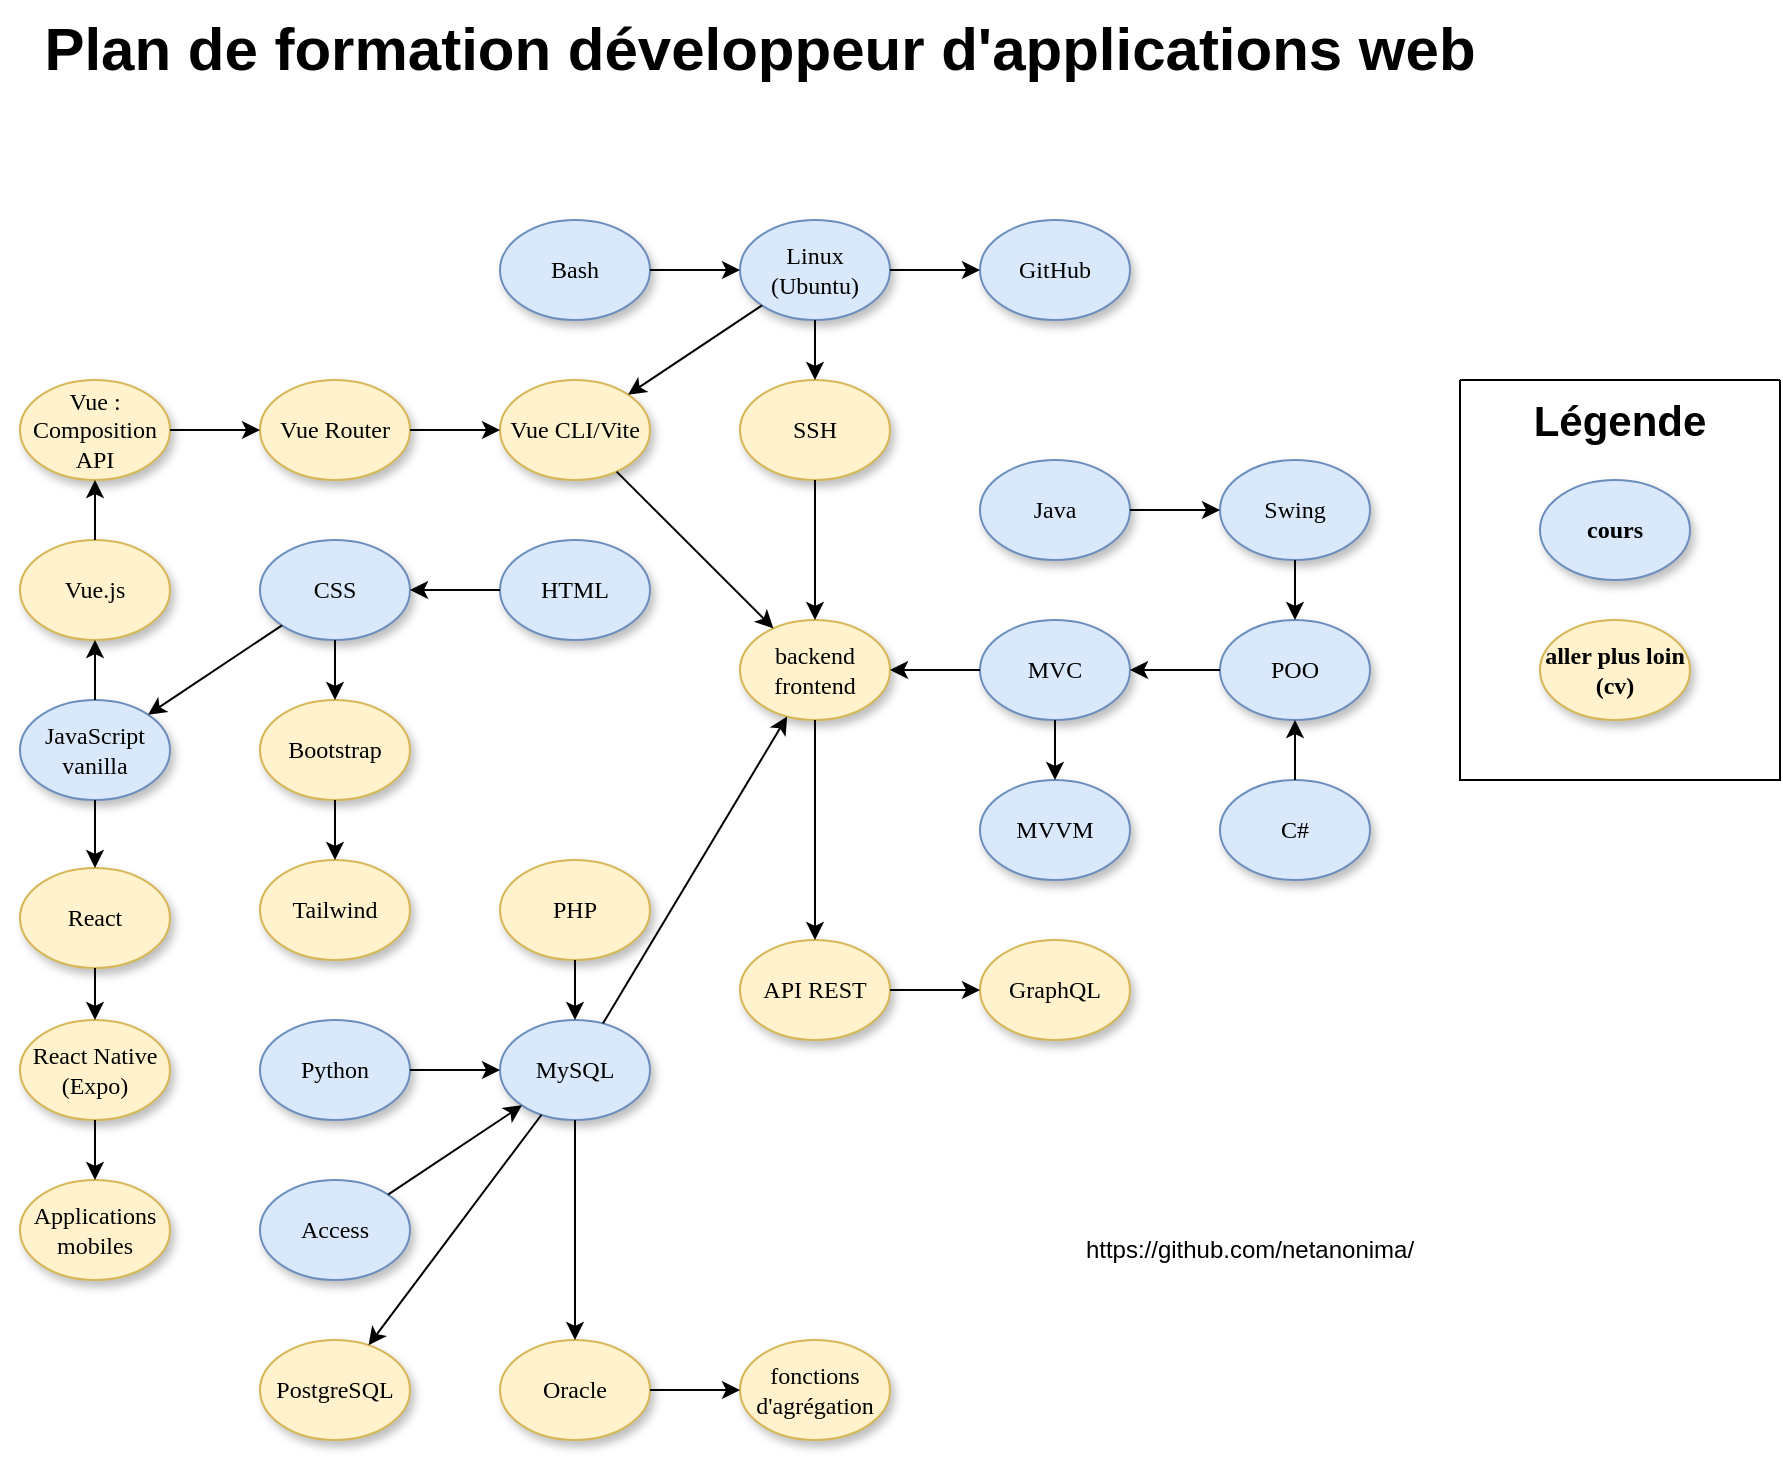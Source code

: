 <mxfile version="15.2.7" type="device"><diagram name="Page-1" id="42789a77-a242-8287-6e28-9cd8cfd52e62"><mxGraphModel dx="1673" dy="968" grid="1" gridSize="10" guides="1" tooltips="1" connect="1" arrows="1" fold="1" page="1" pageScale="1" pageWidth="1169" pageHeight="827" background="none" math="0" shadow="0"><root><mxCell id="0"/><mxCell id="1" parent="0"/><mxCell id="1ea317790d2ca983-9" value="CSS" style="ellipse;whiteSpace=wrap;html=1;rounded=0;shadow=1;comic=0;labelBackgroundColor=none;strokeWidth=1;fontFamily=Verdana;fontSize=12;align=center;fillColor=#dae8fc;strokeColor=#6c8ebf;" parent="1" vertex="1"><mxGeometry x="170" y="280" width="75" height="50" as="geometry"/></mxCell><mxCell id="pplN97XY6xIhq1eHPkLK-1" value="Bootstrap" style="ellipse;whiteSpace=wrap;html=1;rounded=0;shadow=1;comic=0;labelBackgroundColor=none;strokeWidth=1;fontFamily=Verdana;fontSize=12;align=center;fillColor=#fff2cc;strokeColor=#d6b656;" parent="1" vertex="1"><mxGeometry x="170" y="360" width="75" height="50" as="geometry"/></mxCell><mxCell id="pplN97XY6xIhq1eHPkLK-2" value="JavaScript&lt;br&gt;vanilla" style="ellipse;whiteSpace=wrap;html=1;rounded=0;shadow=1;comic=0;labelBackgroundColor=none;strokeWidth=1;fontFamily=Verdana;fontSize=12;align=center;fillColor=#dae8fc;strokeColor=#6c8ebf;" parent="1" vertex="1"><mxGeometry x="50" y="360" width="75" height="50" as="geometry"/></mxCell><mxCell id="pplN97XY6xIhq1eHPkLK-3" value="MVC" style="ellipse;whiteSpace=wrap;html=1;rounded=0;shadow=1;comic=0;labelBackgroundColor=none;strokeWidth=1;fontFamily=Verdana;fontSize=12;align=center;fillColor=#dae8fc;strokeColor=#6c8ebf;" parent="1" vertex="1"><mxGeometry x="530" y="320" width="75" height="50" as="geometry"/></mxCell><mxCell id="pplN97XY6xIhq1eHPkLK-4" value="Java" style="ellipse;whiteSpace=wrap;html=1;rounded=0;shadow=1;comic=0;labelBackgroundColor=none;strokeWidth=1;fontFamily=Verdana;fontSize=12;align=center;fillColor=#dae8fc;strokeColor=#6c8ebf;" parent="1" vertex="1"><mxGeometry x="530" y="240" width="75" height="50" as="geometry"/></mxCell><mxCell id="pplN97XY6xIhq1eHPkLK-5" value="Swing" style="ellipse;whiteSpace=wrap;html=1;rounded=0;shadow=1;comic=0;labelBackgroundColor=none;strokeWidth=1;fontFamily=Verdana;fontSize=12;align=center;fillColor=#dae8fc;strokeColor=#6c8ebf;" parent="1" vertex="1"><mxGeometry x="650" y="240" width="75" height="50" as="geometry"/></mxCell><mxCell id="pplN97XY6xIhq1eHPkLK-6" value="POO" style="ellipse;whiteSpace=wrap;html=1;rounded=0;shadow=1;comic=0;labelBackgroundColor=none;strokeWidth=1;fontFamily=Verdana;fontSize=12;align=center;fillColor=#dae8fc;strokeColor=#6c8ebf;" parent="1" vertex="1"><mxGeometry x="650" y="320" width="75" height="50" as="geometry"/></mxCell><mxCell id="pplN97XY6xIhq1eHPkLK-11" value="" style="endArrow=classic;html=1;rounded=0;" parent="1" source="pplN97XY6xIhq1eHPkLK-6" target="pplN97XY6xIhq1eHPkLK-3" edge="1"><mxGeometry width="50" height="50" relative="1" as="geometry"><mxPoint x="540" y="540" as="sourcePoint"/><mxPoint x="590" y="490" as="targetPoint"/></mxGeometry></mxCell><mxCell id="pplN97XY6xIhq1eHPkLK-12" value="Vue.js" style="ellipse;whiteSpace=wrap;html=1;rounded=0;shadow=1;comic=0;labelBackgroundColor=none;strokeWidth=1;fontFamily=Verdana;fontSize=12;align=center;fillColor=#fff2cc;strokeColor=#d6b656;" parent="1" vertex="1"><mxGeometry x="50" y="280" width="75" height="50" as="geometry"/></mxCell><mxCell id="pplN97XY6xIhq1eHPkLK-13" value="Vue : Composition API" style="ellipse;whiteSpace=wrap;html=1;rounded=0;shadow=1;comic=0;labelBackgroundColor=none;strokeWidth=1;fontFamily=Verdana;fontSize=12;align=center;fillColor=#fff2cc;strokeColor=#d6b656;" parent="1" vertex="1"><mxGeometry x="50" y="200" width="75" height="50" as="geometry"/></mxCell><mxCell id="pplN97XY6xIhq1eHPkLK-16" value="Vue Router" style="ellipse;whiteSpace=wrap;html=1;rounded=0;shadow=1;comic=0;labelBackgroundColor=none;strokeWidth=1;fontFamily=Verdana;fontSize=12;align=center;fillColor=#fff2cc;strokeColor=#d6b656;" parent="1" vertex="1"><mxGeometry x="170" y="200" width="75" height="50" as="geometry"/></mxCell><mxCell id="pplN97XY6xIhq1eHPkLK-18" value="Vue CLI/Vite" style="ellipse;whiteSpace=wrap;html=1;rounded=0;shadow=1;comic=0;labelBackgroundColor=none;strokeWidth=1;fontFamily=Verdana;fontSize=12;align=center;fillColor=#fff2cc;strokeColor=#d6b656;" parent="1" vertex="1"><mxGeometry x="290" y="200" width="75" height="50" as="geometry"/></mxCell><mxCell id="pplN97XY6xIhq1eHPkLK-20" value="Bash" style="ellipse;whiteSpace=wrap;html=1;rounded=0;shadow=1;comic=0;labelBackgroundColor=none;strokeWidth=1;fontFamily=Verdana;fontSize=12;align=center;fillColor=#dae8fc;strokeColor=#6c8ebf;" parent="1" vertex="1"><mxGeometry x="290" y="120" width="75" height="50" as="geometry"/></mxCell><mxCell id="pplN97XY6xIhq1eHPkLK-21" value="Linux (Ubuntu)" style="ellipse;whiteSpace=wrap;html=1;rounded=0;shadow=1;comic=0;labelBackgroundColor=none;strokeWidth=1;fontFamily=Verdana;fontSize=12;align=center;fillColor=#dae8fc;strokeColor=#6c8ebf;" parent="1" vertex="1"><mxGeometry x="410" y="120" width="75" height="50" as="geometry"/></mxCell><mxCell id="pplN97XY6xIhq1eHPkLK-22" value="" style="endArrow=classic;html=1;rounded=0;" parent="1" source="pplN97XY6xIhq1eHPkLK-20" target="pplN97XY6xIhq1eHPkLK-21" edge="1"><mxGeometry width="50" height="50" relative="1" as="geometry"><mxPoint x="300" y="360" as="sourcePoint"/><mxPoint x="350" y="310" as="targetPoint"/></mxGeometry></mxCell><mxCell id="pplN97XY6xIhq1eHPkLK-25" value="" style="endArrow=classic;html=1;rounded=0;" parent="1" source="pplN97XY6xIhq1eHPkLK-2" target="pplN97XY6xIhq1eHPkLK-12" edge="1"><mxGeometry width="50" height="50" relative="1" as="geometry"><mxPoint x="40" y="540" as="sourcePoint"/><mxPoint x="90" y="490" as="targetPoint"/></mxGeometry></mxCell><mxCell id="pplN97XY6xIhq1eHPkLK-26" value="" style="endArrow=classic;html=1;rounded=0;" parent="1" source="pplN97XY6xIhq1eHPkLK-12" target="pplN97XY6xIhq1eHPkLK-13" edge="1"><mxGeometry width="50" height="50" relative="1" as="geometry"><mxPoint x="110" y="530" as="sourcePoint"/><mxPoint x="160" y="480" as="targetPoint"/></mxGeometry></mxCell><mxCell id="pplN97XY6xIhq1eHPkLK-27" value="" style="endArrow=classic;html=1;rounded=0;" parent="1" source="pplN97XY6xIhq1eHPkLK-13" target="pplN97XY6xIhq1eHPkLK-16" edge="1"><mxGeometry width="50" height="50" relative="1" as="geometry"><mxPoint x="90" y="520" as="sourcePoint"/><mxPoint x="140" y="470" as="targetPoint"/></mxGeometry></mxCell><mxCell id="pplN97XY6xIhq1eHPkLK-28" value="" style="endArrow=classic;html=1;rounded=0;" parent="1" source="pplN97XY6xIhq1eHPkLK-16" target="pplN97XY6xIhq1eHPkLK-18" edge="1"><mxGeometry width="50" height="50" relative="1" as="geometry"><mxPoint x="170" y="550" as="sourcePoint"/><mxPoint x="220" y="500" as="targetPoint"/></mxGeometry></mxCell><mxCell id="pplN97XY6xIhq1eHPkLK-29" value="" style="endArrow=classic;html=1;rounded=0;" parent="1" source="pplN97XY6xIhq1eHPkLK-21" target="pplN97XY6xIhq1eHPkLK-18" edge="1"><mxGeometry width="50" height="50" relative="1" as="geometry"><mxPoint x="430" y="340" as="sourcePoint"/><mxPoint x="480" y="290" as="targetPoint"/></mxGeometry></mxCell><mxCell id="pplN97XY6xIhq1eHPkLK-30" value="GitHub" style="ellipse;whiteSpace=wrap;html=1;rounded=0;shadow=1;comic=0;labelBackgroundColor=none;strokeWidth=1;fontFamily=Verdana;fontSize=12;align=center;fillColor=#dae8fc;strokeColor=#6c8ebf;" parent="1" vertex="1"><mxGeometry x="530" y="120" width="75" height="50" as="geometry"/></mxCell><mxCell id="pplN97XY6xIhq1eHPkLK-32" value="API REST" style="ellipse;whiteSpace=wrap;html=1;rounded=0;shadow=1;comic=0;labelBackgroundColor=none;strokeWidth=1;fontFamily=Verdana;fontSize=12;align=center;fillColor=#fff2cc;strokeColor=#d6b656;" parent="1" vertex="1"><mxGeometry x="410" y="480" width="75" height="50" as="geometry"/></mxCell><mxCell id="pplN97XY6xIhq1eHPkLK-35" value="C#" style="ellipse;whiteSpace=wrap;html=1;rounded=0;shadow=1;comic=0;labelBackgroundColor=none;strokeWidth=1;fontFamily=Verdana;fontSize=12;align=center;fillColor=#dae8fc;strokeColor=#6c8ebf;" parent="1" vertex="1"><mxGeometry x="650" y="400" width="75" height="50" as="geometry"/></mxCell><mxCell id="pplN97XY6xIhq1eHPkLK-37" value="PHP" style="ellipse;whiteSpace=wrap;html=1;rounded=0;shadow=1;comic=0;labelBackgroundColor=none;strokeWidth=1;fontFamily=Verdana;fontSize=12;align=center;fillColor=#fff2cc;strokeColor=#d6b656;" parent="1" vertex="1"><mxGeometry x="290" y="440" width="75" height="50" as="geometry"/></mxCell><mxCell id="pplN97XY6xIhq1eHPkLK-39" value="backend&lt;br&gt;frontend" style="ellipse;whiteSpace=wrap;html=1;rounded=0;shadow=1;comic=0;labelBackgroundColor=none;strokeWidth=1;fontFamily=Verdana;fontSize=12;align=center;fillColor=#fff2cc;strokeColor=#d6b656;" parent="1" vertex="1"><mxGeometry x="410" y="320" width="75" height="50" as="geometry"/></mxCell><mxCell id="pplN97XY6xIhq1eHPkLK-43" value="GraphQL" style="ellipse;whiteSpace=wrap;html=1;rounded=0;shadow=1;comic=0;labelBackgroundColor=none;strokeWidth=1;fontFamily=Verdana;fontSize=12;align=center;fillColor=#fff2cc;strokeColor=#d6b656;" parent="1" vertex="1"><mxGeometry x="530" y="480" width="75" height="50" as="geometry"/></mxCell><mxCell id="pplN97XY6xIhq1eHPkLK-44" value="" style="endArrow=classic;html=1;rounded=0;" parent="1" source="pplN97XY6xIhq1eHPkLK-32" target="pplN97XY6xIhq1eHPkLK-43" edge="1"><mxGeometry width="50" height="50" relative="1" as="geometry"><mxPoint x="490" y="730" as="sourcePoint"/><mxPoint x="540" y="680" as="targetPoint"/></mxGeometry></mxCell><mxCell id="pplN97XY6xIhq1eHPkLK-45" value="MySQL" style="ellipse;whiteSpace=wrap;html=1;rounded=0;shadow=1;comic=0;labelBackgroundColor=none;strokeWidth=1;fontFamily=Verdana;fontSize=12;align=center;fillColor=#dae8fc;strokeColor=#6c8ebf;" parent="1" vertex="1"><mxGeometry x="290" y="520" width="75" height="50" as="geometry"/></mxCell><mxCell id="pplN97XY6xIhq1eHPkLK-49" value="" style="endArrow=classic;html=1;rounded=0;" parent="1" source="pplN97XY6xIhq1eHPkLK-37" target="pplN97XY6xIhq1eHPkLK-45" edge="1"><mxGeometry width="50" height="50" relative="1" as="geometry"><mxPoint x="240" y="670" as="sourcePoint"/><mxPoint x="290" y="620" as="targetPoint"/></mxGeometry></mxCell><mxCell id="pplN97XY6xIhq1eHPkLK-50" value="Oracle" style="ellipse;whiteSpace=wrap;html=1;rounded=0;shadow=1;comic=0;labelBackgroundColor=none;strokeWidth=1;fontFamily=Verdana;fontSize=12;align=center;fillColor=#fff2cc;strokeColor=#d6b656;" parent="1" vertex="1"><mxGeometry x="290" y="680" width="75" height="50" as="geometry"/></mxCell><mxCell id="pplN97XY6xIhq1eHPkLK-51" value="" style="endArrow=classic;html=1;rounded=0;" parent="1" source="pplN97XY6xIhq1eHPkLK-45" target="pplN97XY6xIhq1eHPkLK-50" edge="1"><mxGeometry width="50" height="50" relative="1" as="geometry"><mxPoint x="290" y="740" as="sourcePoint"/><mxPoint x="340" y="690" as="targetPoint"/></mxGeometry></mxCell><mxCell id="pplN97XY6xIhq1eHPkLK-52" value="PostgreSQL" style="ellipse;whiteSpace=wrap;html=1;rounded=0;shadow=1;comic=0;labelBackgroundColor=none;strokeWidth=1;fontFamily=Verdana;fontSize=12;align=center;fillColor=#fff2cc;strokeColor=#d6b656;" parent="1" vertex="1"><mxGeometry x="170" y="680" width="75" height="50" as="geometry"/></mxCell><mxCell id="pplN97XY6xIhq1eHPkLK-54" value="" style="endArrow=classic;html=1;rounded=0;" parent="1" source="pplN97XY6xIhq1eHPkLK-18" target="pplN97XY6xIhq1eHPkLK-39" edge="1"><mxGeometry width="50" height="50" relative="1" as="geometry"><mxPoint x="430" y="510" as="sourcePoint"/><mxPoint x="480" y="460" as="targetPoint"/></mxGeometry></mxCell><mxCell id="pplN97XY6xIhq1eHPkLK-55" value="" style="endArrow=classic;html=1;rounded=0;" parent="1" source="pplN97XY6xIhq1eHPkLK-45" target="pplN97XY6xIhq1eHPkLK-39" edge="1"><mxGeometry width="50" height="50" relative="1" as="geometry"><mxPoint x="420" y="540" as="sourcePoint"/><mxPoint x="470" y="490" as="targetPoint"/></mxGeometry></mxCell><mxCell id="pplN97XY6xIhq1eHPkLK-56" value="" style="endArrow=classic;html=1;rounded=0;" parent="1" source="pplN97XY6xIhq1eHPkLK-3" target="pplN97XY6xIhq1eHPkLK-39" edge="1"><mxGeometry width="50" height="50" relative="1" as="geometry"><mxPoint x="460" y="480" as="sourcePoint"/><mxPoint x="510" y="430" as="targetPoint"/></mxGeometry></mxCell><mxCell id="pplN97XY6xIhq1eHPkLK-57" value="" style="endArrow=classic;html=1;rounded=0;" parent="1" source="pplN97XY6xIhq1eHPkLK-39" target="pplN97XY6xIhq1eHPkLK-32" edge="1"><mxGeometry width="50" height="50" relative="1" as="geometry"><mxPoint x="580" y="530" as="sourcePoint"/><mxPoint x="630" y="480" as="targetPoint"/></mxGeometry></mxCell><mxCell id="pplN97XY6xIhq1eHPkLK-61" value="" style="endArrow=classic;html=1;rounded=0;" parent="1" source="pplN97XY6xIhq1eHPkLK-45" target="pplN97XY6xIhq1eHPkLK-52" edge="1"><mxGeometry width="50" height="50" relative="1" as="geometry"><mxPoint x="190" y="800" as="sourcePoint"/><mxPoint x="240" y="750" as="targetPoint"/></mxGeometry></mxCell><mxCell id="pplN97XY6xIhq1eHPkLK-62" value="fonctions d'agrégation" style="ellipse;whiteSpace=wrap;html=1;rounded=0;shadow=1;comic=0;labelBackgroundColor=none;strokeWidth=1;fontFamily=Verdana;fontSize=12;align=center;fillColor=#fff2cc;strokeColor=#d6b656;" parent="1" vertex="1"><mxGeometry x="410" y="680" width="75" height="50" as="geometry"/></mxCell><mxCell id="pplN97XY6xIhq1eHPkLK-67" value="" style="endArrow=classic;html=1;rounded=0;" parent="1" source="pplN97XY6xIhq1eHPkLK-35" target="pplN97XY6xIhq1eHPkLK-6" edge="1"><mxGeometry width="50" height="50" relative="1" as="geometry"><mxPoint x="630" y="600" as="sourcePoint"/><mxPoint x="680" y="550" as="targetPoint"/></mxGeometry></mxCell><mxCell id="pplN97XY6xIhq1eHPkLK-68" value="" style="endArrow=classic;html=1;rounded=0;" parent="1" source="pplN97XY6xIhq1eHPkLK-5" target="pplN97XY6xIhq1eHPkLK-6" edge="1"><mxGeometry width="50" height="50" relative="1" as="geometry"><mxPoint x="760" y="450" as="sourcePoint"/><mxPoint x="810" y="400" as="targetPoint"/></mxGeometry></mxCell><mxCell id="pplN97XY6xIhq1eHPkLK-69" value="" style="endArrow=classic;html=1;rounded=0;" parent="1" source="pplN97XY6xIhq1eHPkLK-4" target="pplN97XY6xIhq1eHPkLK-5" edge="1"><mxGeometry width="50" height="50" relative="1" as="geometry"><mxPoint x="640" y="590" as="sourcePoint"/><mxPoint x="690" y="540" as="targetPoint"/></mxGeometry></mxCell><mxCell id="pplN97XY6xIhq1eHPkLK-70" value="" style="endArrow=classic;html=1;rounded=0;" parent="1" source="pplN97XY6xIhq1eHPkLK-50" target="pplN97XY6xIhq1eHPkLK-62" edge="1"><mxGeometry width="50" height="50" relative="1" as="geometry"><mxPoint x="170" y="890" as="sourcePoint"/><mxPoint x="250" y="740" as="targetPoint"/></mxGeometry></mxCell><mxCell id="pplN97XY6xIhq1eHPkLK-72" value="Python" style="ellipse;whiteSpace=wrap;html=1;rounded=0;shadow=1;comic=0;labelBackgroundColor=none;strokeWidth=1;fontFamily=Verdana;fontSize=12;align=center;fillColor=#dae8fc;strokeColor=#6c8ebf;" parent="1" vertex="1"><mxGeometry x="170" y="520" width="75" height="50" as="geometry"/></mxCell><mxCell id="pplN97XY6xIhq1eHPkLK-73" value="" style="endArrow=classic;html=1;rounded=0;" parent="1" source="pplN97XY6xIhq1eHPkLK-72" target="pplN97XY6xIhq1eHPkLK-45" edge="1"><mxGeometry width="50" height="50" relative="1" as="geometry"><mxPoint x="200" y="750" as="sourcePoint"/><mxPoint x="250" y="700" as="targetPoint"/></mxGeometry></mxCell><mxCell id="pplN97XY6xIhq1eHPkLK-74" value="React" style="ellipse;whiteSpace=wrap;html=1;rounded=0;shadow=1;comic=0;labelBackgroundColor=none;strokeWidth=1;fontFamily=Verdana;fontSize=12;align=center;fillColor=#fff2cc;strokeColor=#d6b656;" parent="1" vertex="1"><mxGeometry x="50" y="444" width="75" height="50" as="geometry"/></mxCell><mxCell id="pplN97XY6xIhq1eHPkLK-75" value="React Native&lt;br&gt;(Expo)" style="ellipse;whiteSpace=wrap;html=1;rounded=0;shadow=1;comic=0;labelBackgroundColor=none;strokeWidth=1;fontFamily=Verdana;fontSize=12;align=center;fillColor=#fff2cc;strokeColor=#d6b656;" parent="1" vertex="1"><mxGeometry x="50" y="520" width="75" height="50" as="geometry"/></mxCell><mxCell id="pplN97XY6xIhq1eHPkLK-76" value="" style="endArrow=classic;html=1;rounded=0;" parent="1" source="pplN97XY6xIhq1eHPkLK-2" target="pplN97XY6xIhq1eHPkLK-74" edge="1"><mxGeometry width="50" height="50" relative="1" as="geometry"><mxPoint x="60" y="690" as="sourcePoint"/><mxPoint x="110" y="640" as="targetPoint"/></mxGeometry></mxCell><mxCell id="pplN97XY6xIhq1eHPkLK-77" value="" style="endArrow=classic;html=1;rounded=0;" parent="1" source="pplN97XY6xIhq1eHPkLK-74" target="pplN97XY6xIhq1eHPkLK-75" edge="1"><mxGeometry width="50" height="50" relative="1" as="geometry"><mxPoint x="60" y="690" as="sourcePoint"/><mxPoint x="110" y="640" as="targetPoint"/></mxGeometry></mxCell><mxCell id="pplN97XY6xIhq1eHPkLK-78" value="" style="endArrow=classic;html=1;rounded=0;" parent="1" source="pplN97XY6xIhq1eHPkLK-21" target="pplN97XY6xIhq1eHPkLK-30" edge="1"><mxGeometry width="50" height="50" relative="1" as="geometry"><mxPoint x="630" y="170" as="sourcePoint"/><mxPoint x="680" y="120" as="targetPoint"/></mxGeometry></mxCell><mxCell id="pplN97XY6xIhq1eHPkLK-79" value="HTML" style="ellipse;whiteSpace=wrap;html=1;rounded=0;shadow=1;comic=0;labelBackgroundColor=none;strokeWidth=1;fontFamily=Verdana;fontSize=12;align=center;fillColor=#dae8fc;strokeColor=#6c8ebf;" parent="1" vertex="1"><mxGeometry x="290" y="280" width="75" height="50" as="geometry"/></mxCell><mxCell id="pplN97XY6xIhq1eHPkLK-81" value="" style="endArrow=classic;html=1;rounded=0;" parent="1" source="1ea317790d2ca983-9" target="pplN97XY6xIhq1eHPkLK-1" edge="1"><mxGeometry width="50" height="50" relative="1" as="geometry"><mxPoint x="208" y="320" as="sourcePoint"/><mxPoint x="160" y="660" as="targetPoint"/></mxGeometry></mxCell><mxCell id="pplN97XY6xIhq1eHPkLK-82" value="Applications&lt;br&gt;mobiles" style="ellipse;whiteSpace=wrap;html=1;rounded=0;shadow=1;comic=0;labelBackgroundColor=none;strokeWidth=1;fontFamily=Verdana;fontSize=12;align=center;fillColor=#fff2cc;strokeColor=#d6b656;" parent="1" vertex="1"><mxGeometry x="50" y="600" width="75" height="50" as="geometry"/></mxCell><mxCell id="pplN97XY6xIhq1eHPkLK-83" value="" style="endArrow=classic;html=1;rounded=0;" parent="1" source="pplN97XY6xIhq1eHPkLK-75" target="pplN97XY6xIhq1eHPkLK-82" edge="1"><mxGeometry width="50" height="50" relative="1" as="geometry"><mxPoint x="210" y="730" as="sourcePoint"/><mxPoint x="260" y="680" as="targetPoint"/></mxGeometry></mxCell><mxCell id="pplN97XY6xIhq1eHPkLK-84" value="" style="endArrow=classic;html=1;rounded=0;" parent="1" source="pplN97XY6xIhq1eHPkLK-79" target="1ea317790d2ca983-9" edge="1"><mxGeometry width="50" height="50" relative="1" as="geometry"><mxPoint x="180" y="730" as="sourcePoint"/><mxPoint x="230" y="680" as="targetPoint"/></mxGeometry></mxCell><mxCell id="pplN97XY6xIhq1eHPkLK-85" value="Tailwind" style="ellipse;whiteSpace=wrap;html=1;rounded=0;shadow=1;comic=0;labelBackgroundColor=none;strokeWidth=1;fontFamily=Verdana;fontSize=12;align=center;fillColor=#fff2cc;strokeColor=#d6b656;" parent="1" vertex="1"><mxGeometry x="170" y="440" width="75" height="50" as="geometry"/></mxCell><mxCell id="pplN97XY6xIhq1eHPkLK-86" value="" style="endArrow=classic;html=1;rounded=0;" parent="1" source="pplN97XY6xIhq1eHPkLK-1" target="pplN97XY6xIhq1eHPkLK-85" edge="1"><mxGeometry width="50" height="50" relative="1" as="geometry"><mxPoint x="570" y="620" as="sourcePoint"/><mxPoint x="620" y="570" as="targetPoint"/></mxGeometry></mxCell><mxCell id="pplN97XY6xIhq1eHPkLK-91" value="MVVM" style="ellipse;whiteSpace=wrap;html=1;rounded=0;shadow=1;comic=0;labelBackgroundColor=none;strokeWidth=1;fontFamily=Verdana;fontSize=12;align=center;fillColor=#dae8fc;strokeColor=#6c8ebf;" parent="1" vertex="1"><mxGeometry x="530" y="400" width="75" height="50" as="geometry"/></mxCell><mxCell id="pplN97XY6xIhq1eHPkLK-92" value="" style="endArrow=classic;html=1;rounded=0;" parent="1" source="pplN97XY6xIhq1eHPkLK-3" target="pplN97XY6xIhq1eHPkLK-91" edge="1"><mxGeometry width="50" height="50" relative="1" as="geometry"><mxPoint x="640" y="540" as="sourcePoint"/><mxPoint x="690" y="490" as="targetPoint"/></mxGeometry></mxCell><mxCell id="pplN97XY6xIhq1eHPkLK-93" value="" style="endArrow=classic;html=1;rounded=0;" parent="1" source="1ea317790d2ca983-9" target="pplN97XY6xIhq1eHPkLK-2" edge="1"><mxGeometry width="50" height="50" relative="1" as="geometry"><mxPoint x="290" y="420" as="sourcePoint"/><mxPoint x="340" y="370" as="targetPoint"/></mxGeometry></mxCell><mxCell id="pplN97XY6xIhq1eHPkLK-95" value="" style="swimlane;startSize=0;fontSize=21;" parent="1" vertex="1"><mxGeometry x="770" y="200" width="160" height="200" as="geometry"/></mxCell><mxCell id="pplN97XY6xIhq1eHPkLK-88" value="cours" style="ellipse;whiteSpace=wrap;html=1;rounded=0;shadow=1;comic=0;labelBackgroundColor=none;strokeWidth=1;fontFamily=Verdana;fontSize=12;align=center;fillColor=#dae8fc;strokeColor=#6c8ebf;fontStyle=1" parent="pplN97XY6xIhq1eHPkLK-95" vertex="1"><mxGeometry x="40" y="50" width="75" height="50" as="geometry"/></mxCell><mxCell id="pplN97XY6xIhq1eHPkLK-90" value="aller plus loin (cv)" style="ellipse;whiteSpace=wrap;html=1;rounded=0;shadow=1;comic=0;labelBackgroundColor=none;strokeWidth=1;fontFamily=Verdana;fontSize=12;align=center;fillColor=#fff2cc;strokeColor=#d6b656;fontStyle=1" parent="pplN97XY6xIhq1eHPkLK-95" vertex="1"><mxGeometry x="40" y="120" width="75" height="50" as="geometry"/></mxCell><mxCell id="pplN97XY6xIhq1eHPkLK-94" value="&lt;b&gt;&lt;font style=&quot;font-size: 21px&quot;&gt;Légende&lt;/font&gt;&lt;/b&gt;" style="text;html=1;strokeColor=none;fillColor=none;align=center;verticalAlign=middle;whiteSpace=wrap;rounded=0;" parent="pplN97XY6xIhq1eHPkLK-95" vertex="1"><mxGeometry x="30" width="100" height="40" as="geometry"/></mxCell><mxCell id="pplN97XY6xIhq1eHPkLK-96" value="Access" style="ellipse;whiteSpace=wrap;html=1;rounded=0;shadow=1;comic=0;labelBackgroundColor=none;strokeWidth=1;fontFamily=Verdana;fontSize=12;align=center;fillColor=#dae8fc;strokeColor=#6c8ebf;" parent="1" vertex="1"><mxGeometry x="170" y="600" width="75" height="50" as="geometry"/></mxCell><mxCell id="pplN97XY6xIhq1eHPkLK-97" value="" style="endArrow=classic;html=1;rounded=0;fontSize=21;" parent="1" source="pplN97XY6xIhq1eHPkLK-96" target="pplN97XY6xIhq1eHPkLK-45" edge="1"><mxGeometry width="50" height="50" relative="1" as="geometry"><mxPoint x="70" y="740" as="sourcePoint"/><mxPoint x="120" y="690" as="targetPoint"/></mxGeometry></mxCell><mxCell id="pplN97XY6xIhq1eHPkLK-98" value="SSH" style="ellipse;whiteSpace=wrap;html=1;rounded=0;shadow=1;comic=0;labelBackgroundColor=none;strokeWidth=1;fontFamily=Verdana;fontSize=12;align=center;fillColor=#fff2cc;strokeColor=#d6b656;" parent="1" vertex="1"><mxGeometry x="410" y="200" width="75" height="50" as="geometry"/></mxCell><mxCell id="pplN97XY6xIhq1eHPkLK-99" value="" style="endArrow=classic;html=1;rounded=0;fontSize=21;" parent="1" source="pplN97XY6xIhq1eHPkLK-21" target="pplN97XY6xIhq1eHPkLK-98" edge="1"><mxGeometry width="50" height="50" relative="1" as="geometry"><mxPoint x="640" y="600" as="sourcePoint"/><mxPoint x="690" y="550" as="targetPoint"/></mxGeometry></mxCell><mxCell id="pplN97XY6xIhq1eHPkLK-100" value="" style="endArrow=classic;html=1;rounded=0;fontSize=21;" parent="1" source="pplN97XY6xIhq1eHPkLK-98" target="pplN97XY6xIhq1eHPkLK-39" edge="1"><mxGeometry width="50" height="50" relative="1" as="geometry"><mxPoint x="610" y="650" as="sourcePoint"/><mxPoint x="660" y="600" as="targetPoint"/></mxGeometry></mxCell><mxCell id="pplN97XY6xIhq1eHPkLK-101" value="&lt;b style=&quot;font-size: 30px;&quot;&gt;&lt;font style=&quot;font-size: 30px;&quot;&gt;Plan de formation développeur d'applications web&lt;/font&gt;&lt;/b&gt;" style="text;html=1;strokeColor=none;fillColor=none;align=center;verticalAlign=top;whiteSpace=wrap;rounded=0;fontSize=30;" parent="1" vertex="1"><mxGeometry x="40" y="10" width="760" height="70" as="geometry"/></mxCell><mxCell id="2I8POFOdv_bK9f949vRa-1" value="https://github.com/netanonima/" style="text;html=1;strokeColor=none;fillColor=none;align=center;verticalAlign=middle;whiteSpace=wrap;rounded=0;" parent="1" vertex="1"><mxGeometry x="550" y="620" width="230" height="30" as="geometry"/></mxCell></root></mxGraphModel></diagram></mxfile>